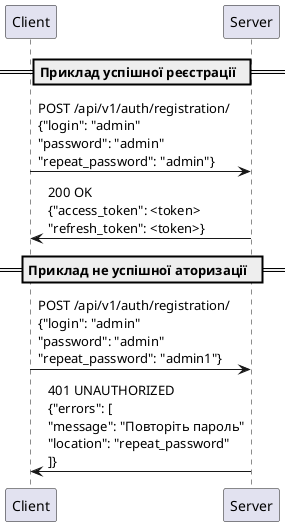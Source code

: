 @startuml
== Приклад успішної реєстрації  ==

Client -> Server: POST /api/v1/auth/registration/ \n\
{"login": "admin"\n\
"password": "admin"\n\
"repeat_password": "admin"}


Server -> Client: 200 OK\n\
{"access_token": <token>\n\
"refresh_token": <token>}


== Приклад не успішної аторизації  ==

Client -> Server: POST /api/v1/auth/registration/ \n\
{"login": "admin"\n\
"password": "admin"\n\
"repeat_password": "admin1"}


Server -> Client: 401 UNAUTHORIZED\n\
{"errors": [\n\
"message": "Повторіть пароль"\n\
"location": "repeat_password"\n\
]}


@enduml